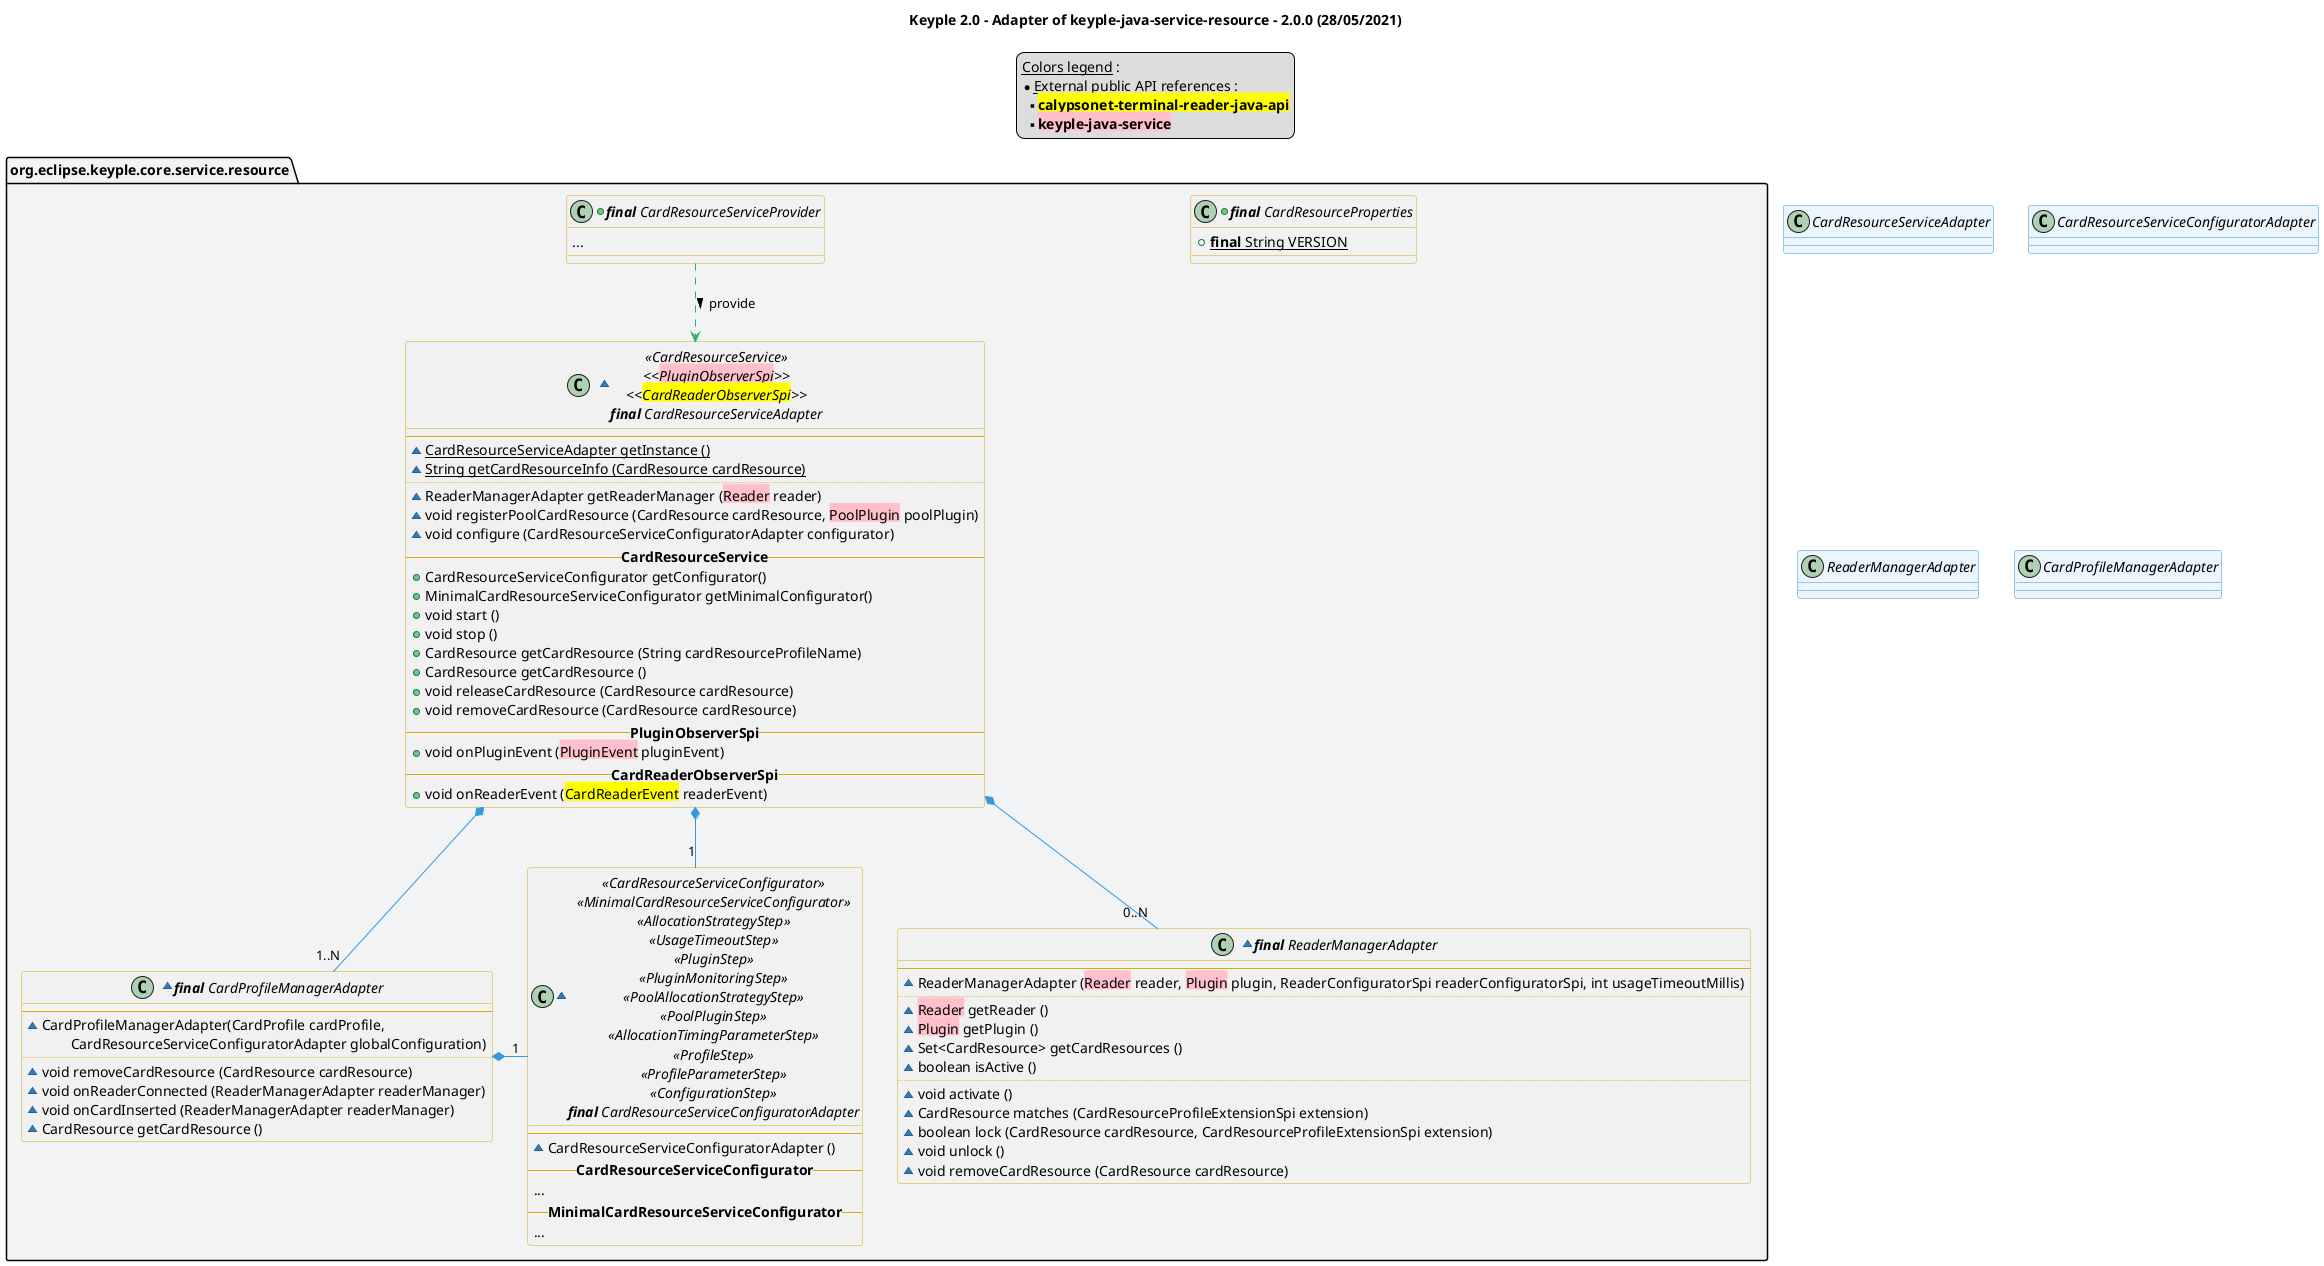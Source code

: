 @startuml
title
    Keyple 2.0 - Adapter of keyple-java-service-resource - 2.0.0 (28/05/2021)
end title

' == THEME ==

'Couleurs issues de : https://htmlcolorcodes.com/fr/tableau-de-couleur/tableau-de-couleur-design-plat/
!define C_GREY1 F8F9F9
!define C_GREY2 F2F3F4
!define C_GREY3 E5E7E9
!define C_GREY4 D7DBDD
!define C_GREY5 CACFD2
!define C_GREY6 BDC3C7
!define C_LINK 3498DB
!define C_USE 27AE60

skinparam Shadowing false
skinparam ClassFontStyle italic
skinparam ClassBorderColor #D4AC0D
skinparam stereotypeABorderColor #A9DCDF
skinparam stereotypeIBorderColor #B4A7E5
skinparam stereotypeCBorderColor #ADD1B2
skinparam stereotypeEBorderColor #EB93DF
' Red
skinparam ClassBackgroundColor<<red>> #FDEDEC
skinparam ClassBorderColor<<red>> #E74C3C
hide <<red>> stereotype
' Purple
skinparam ClassBackgroundColor<<purple>> #F4ECF7
skinparam ClassBorderColor<<purple>> #8E44AD
hide <<purple>> stereotype
' blue
skinparam ClassBackgroundColor<<blue>> #EBF5FB
skinparam ClassBorderColor<<blue>> #3498DB
hide <<blue>> stereotype
' Green
skinparam ClassBackgroundColor<<green>> #E9F7EF
skinparam ClassBorderColor<<green>> #27AE60
hide <<green>> stereotype
' Grey
skinparam ClassBackgroundColor<<grey>> #EAECEE
skinparam ClassBorderColor<<grey>> #2C3E50
hide <<grey>> stereotype

' == CONTENT ==

legend top
    __Colors legend__ :
    * __External public API references__ :
    ** <back:yellow>**calypsonet-terminal-reader-java-api**</back>
    ** <back:pink>**keyple-java-service**</back>
end legend

package "org.eclipse.keyple.core.service.resource" as resource {
    ' SERVICE
    +class "**final** CardResourceProperties" as ApiProperties {
        +{static} **final** String VERSION
    }

    +class "**final** CardResourceServiceProvider" as CardResourceServiceProvider {
        ...
    }
    ~class "<<CardResourceService>>\n<<<back:pink>PluginObserverSpi</back>>>\n<<<back:yellow>CardReaderObserverSpi</back>>>\n**final** CardResourceServiceAdapter" as CardResourceServiceAdapter {
        --
        ~{static} CardResourceServiceAdapter getInstance ()
        ~{static} String getCardResourceInfo (CardResource cardResource)
        ..
        ~ReaderManagerAdapter getReaderManager (<back:pink>Reader</back> reader)
        ~void registerPoolCardResource (CardResource cardResource, <back:pink>PoolPlugin</back> poolPlugin)
        ~void configure (CardResourceServiceConfiguratorAdapter configurator)
        -- **CardResourceService** --
        +CardResourceServiceConfigurator getConfigurator()
        +MinimalCardResourceServiceConfigurator getMinimalConfigurator()
        +void start ()
        +void stop ()
        +CardResource getCardResource (String cardResourceProfileName)
        +CardResource getCardResource ()
        +void releaseCardResource (CardResource cardResource)
        +void removeCardResource (CardResource cardResource)
        -- **PluginObserverSpi** --
        +void onPluginEvent (<back:pink>PluginEvent</back> pluginEvent)
        -- **CardReaderObserverSpi** --
        +void onReaderEvent (<back:yellow>CardReaderEvent</back> readerEvent)
    }
    ~class "**final** ReaderManagerAdapter" as ReaderManagerAdapter {
        --
        ~ReaderManagerAdapter (<back:pink>Reader</back> reader, <back:pink>Plugin</back> plugin, ReaderConfiguratorSpi readerConfiguratorSpi, int usageTimeoutMillis)
        ..
        ~<back:pink>Reader</back> getReader ()
        ~<back:pink>Plugin</back> getPlugin ()
        ~Set<CardResource> getCardResources ()
        ~boolean isActive ()
        ..
        ~void activate ()
        ~CardResource matches (CardResourceProfileExtensionSpi extension)
        ~boolean lock (CardResource cardResource, CardResourceProfileExtensionSpi extension)
        ~void unlock ()
        ~void removeCardResource (CardResource cardResource)
    }
    ~class "**final** CardProfileManagerAdapter" as CardProfileManagerAdapter {
        --
        ~CardProfileManagerAdapter(CardProfile cardProfile,
            \tCardResourceServiceConfiguratorAdapter globalConfiguration)
        ..
        ~void removeCardResource (CardResource cardResource)
        ~void onReaderConnected (ReaderManagerAdapter readerManager)
        ~void onCardInserted (ReaderManagerAdapter readerManager)
        ~CardResource getCardResource ()
    }
    ~class "<<CardResourceServiceConfigurator>>\n<<MinimalCardResourceServiceConfigurator>>\n<<AllocationStrategyStep>>\n<<UsageTimeoutStep>>\n<<PluginStep>>\n<<PluginMonitoringStep>>\n<<PoolAllocationStrategyStep>>\n<<PoolPluginStep>>\n<<AllocationTimingParameterStep>>\n<<ProfileStep>>\n<<ProfileParameterStep>>\n<<ConfigurationStep>>\n**final** CardResourceServiceConfiguratorAdapter" as CardResourceServiceConfiguratorAdapter {
        --
        ~CardResourceServiceConfiguratorAdapter ()
        -- **CardResourceServiceConfigurator** --
        ...
        -- **MinimalCardResourceServiceConfigurator** --
        ...
    }
}

' Associations

CardResourceServiceProvider ..> CardResourceServiceAdapter #C_USE : provide >

CardResourceServiceAdapter *-- "1" CardResourceServiceConfiguratorAdapter #C_LINK
CardResourceServiceAdapter *-- "0..N" ReaderManagerAdapter #C_LINK
CardResourceServiceAdapter *-- "1..N" CardProfileManagerAdapter #C_LINK

CardProfileManagerAdapter *-right- "1" CardResourceServiceConfiguratorAdapter #C_LINK

' == LAYOUT ==


' == STYLE ==

package resource #C_GREY2 {}

class CardResourceServiceAdapter <<blue>>
class CardResourceServiceConfiguratorAdapter <<blue>>
class ReaderManagerAdapter <<blue>>
class CardProfileManagerAdapter <<blue>>

@enduml